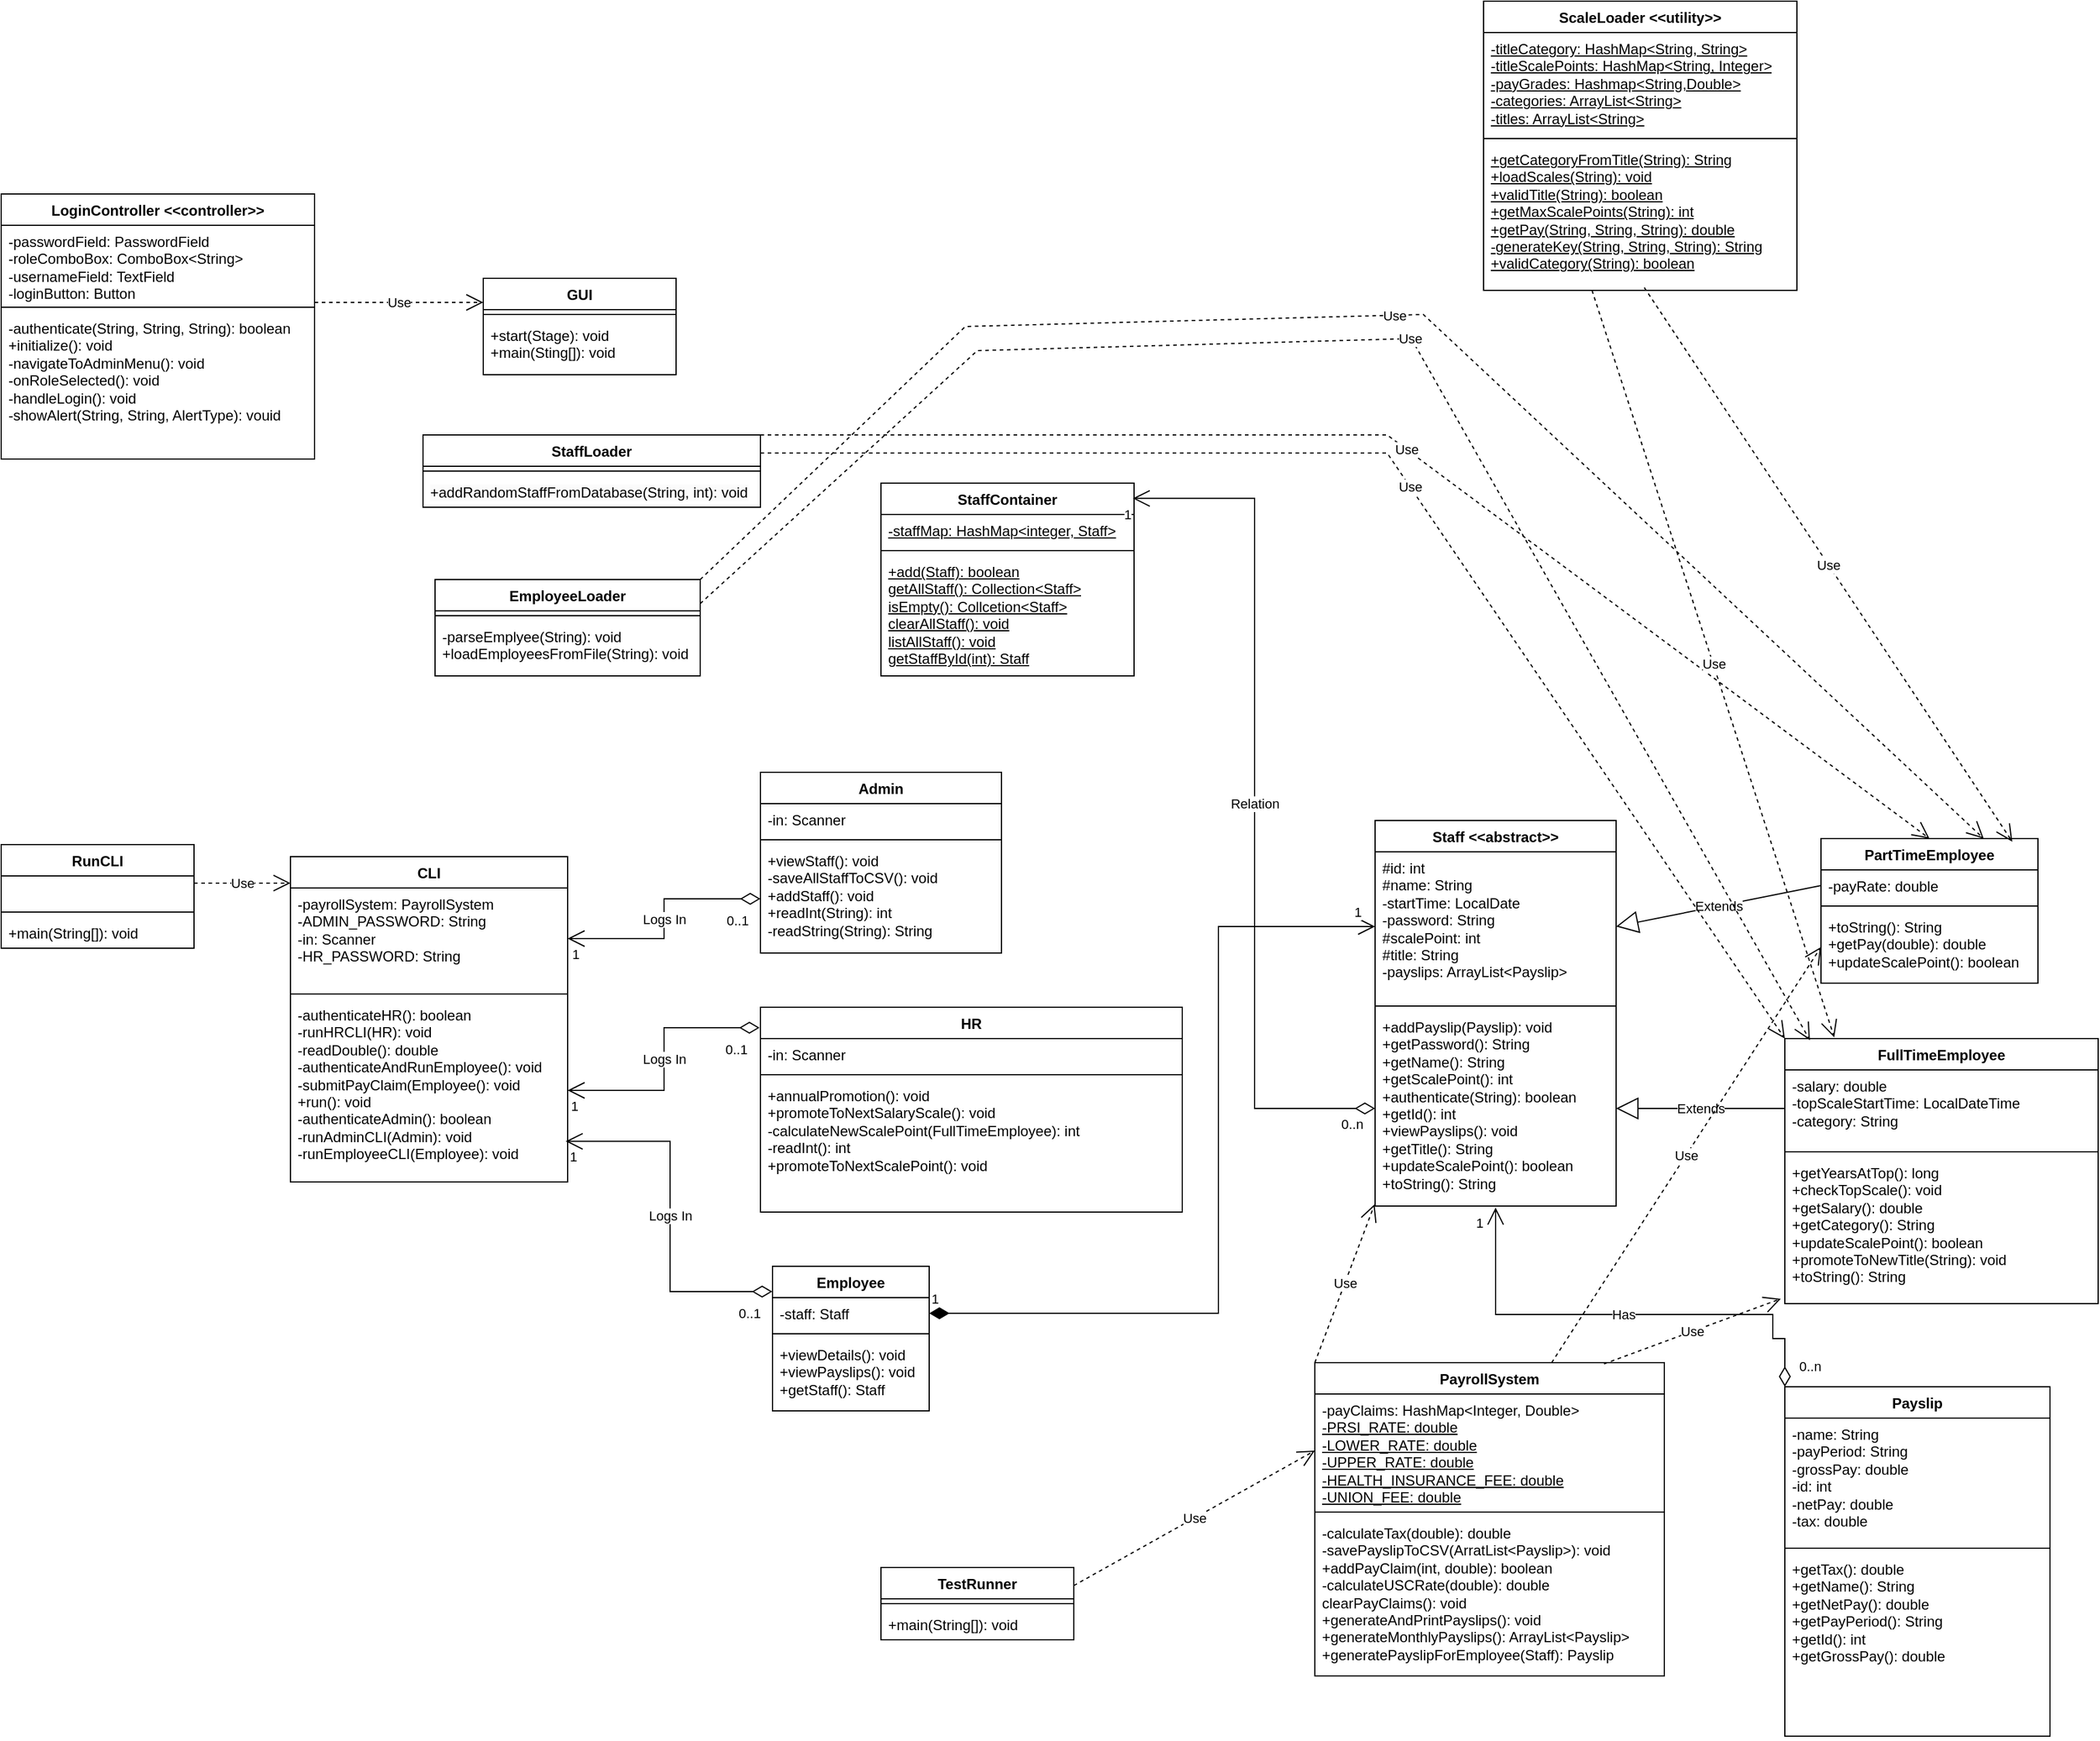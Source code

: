 <mxfile version="25.0.1">
  <diagram name="Page-1" id="929SCKhKKsylv1Zycl4_">
    <mxGraphModel dx="4198" dy="2504" grid="1" gridSize="10" guides="1" tooltips="1" connect="1" arrows="1" fold="1" page="1" pageScale="1" pageWidth="850" pageHeight="1100" math="0" shadow="0">
      <root>
        <mxCell id="0" />
        <mxCell id="1" parent="0" />
        <mxCell id="IXJ_qa6kE7nfNeEWYA2u-1" value="Staff &amp;lt;&amp;lt;abstract&amp;gt;&amp;gt;" style="swimlane;fontStyle=1;align=center;verticalAlign=top;childLayout=stackLayout;horizontal=1;startSize=26;horizontalStack=0;resizeParent=1;resizeParentMax=0;resizeLast=0;collapsible=1;marginBottom=0;whiteSpace=wrap;html=1;" parent="1" vertex="1">
          <mxGeometry x="900" y="280" width="200" height="320" as="geometry" />
        </mxCell>
        <mxCell id="IXJ_qa6kE7nfNeEWYA2u-2" value="#id: int&lt;br&gt;&lt;div&gt;&lt;span style=&quot;background-color: initial;&quot;&gt;#&lt;/span&gt;name: String&lt;/div&gt;&lt;div&gt;-startTime: LocalDate&lt;/div&gt;&lt;div&gt;-password: String&lt;/div&gt;&lt;div&gt;&lt;span style=&quot;background-color: initial;&quot;&gt;#&lt;/span&gt;scalePoint: int&lt;/div&gt;&lt;div&gt;&lt;span style=&quot;background-color: initial;&quot;&gt;#&lt;/span&gt;title: String&lt;/div&gt;&lt;div&gt;-payslips: ArrayList&amp;lt;Payslip&amp;gt;&lt;/div&gt;&lt;div&gt;&lt;br&gt;&lt;/div&gt;" style="text;strokeColor=none;fillColor=none;align=left;verticalAlign=top;spacingLeft=4;spacingRight=4;overflow=hidden;rotatable=0;points=[[0,0.5],[1,0.5]];portConstraint=eastwest;whiteSpace=wrap;html=1;" parent="IXJ_qa6kE7nfNeEWYA2u-1" vertex="1">
          <mxGeometry y="26" width="200" height="124" as="geometry" />
        </mxCell>
        <mxCell id="IXJ_qa6kE7nfNeEWYA2u-3" value="" style="line;strokeWidth=1;fillColor=none;align=left;verticalAlign=middle;spacingTop=-1;spacingLeft=3;spacingRight=3;rotatable=0;labelPosition=right;points=[];portConstraint=eastwest;strokeColor=inherit;" parent="IXJ_qa6kE7nfNeEWYA2u-1" vertex="1">
          <mxGeometry y="150" width="200" height="8" as="geometry" />
        </mxCell>
        <mxCell id="IXJ_qa6kE7nfNeEWYA2u-4" value="+addPayslip(Payslip): void&lt;div&gt;+getPassword(): String&lt;/div&gt;&lt;div&gt;+getName(): String&lt;/div&gt;&lt;div&gt;+getScalePoint(): int&lt;/div&gt;&lt;div&gt;+authenticate(String): boolean&lt;/div&gt;&lt;div&gt;+getId(): int&lt;/div&gt;&lt;div&gt;+viewPayslips(): void&lt;/div&gt;&lt;div&gt;+getTitle(): String&lt;/div&gt;&lt;div&gt;+updateScalePoint(): boolean&lt;/div&gt;&lt;div&gt;+toString(): String&lt;/div&gt;" style="text;strokeColor=none;fillColor=none;align=left;verticalAlign=top;spacingLeft=4;spacingRight=4;overflow=hidden;rotatable=0;points=[[0,0.5],[1,0.5]];portConstraint=eastwest;whiteSpace=wrap;html=1;" parent="IXJ_qa6kE7nfNeEWYA2u-1" vertex="1">
          <mxGeometry y="158" width="200" height="162" as="geometry" />
        </mxCell>
        <mxCell id="IXJ_qa6kE7nfNeEWYA2u-5" value="PayrollSystem" style="swimlane;fontStyle=1;align=center;verticalAlign=top;childLayout=stackLayout;horizontal=1;startSize=26;horizontalStack=0;resizeParent=1;resizeParentMax=0;resizeLast=0;collapsible=1;marginBottom=0;whiteSpace=wrap;html=1;" parent="1" vertex="1">
          <mxGeometry x="850" y="730" width="290" height="260" as="geometry" />
        </mxCell>
        <mxCell id="IXJ_qa6kE7nfNeEWYA2u-6" value="-payClaims: HashMap&amp;lt;Integer, Double&amp;gt;&lt;div&gt;&lt;u&gt;-PRSI_RATE: double&lt;/u&gt;&lt;/div&gt;&lt;div&gt;&lt;u&gt;-LOWER_RATE: double&lt;/u&gt;&lt;/div&gt;&lt;div&gt;&lt;u&gt;-UPPER_RATE: double&lt;/u&gt;&lt;/div&gt;&lt;div&gt;&lt;u&gt;-HEALTH_INSURANCE_FEE: double&lt;/u&gt;&lt;/div&gt;&lt;div&gt;&lt;u&gt;-UNION_FEE: double&lt;/u&gt;&lt;/div&gt;" style="text;strokeColor=none;fillColor=none;align=left;verticalAlign=top;spacingLeft=4;spacingRight=4;overflow=hidden;rotatable=0;points=[[0,0.5],[1,0.5]];portConstraint=eastwest;whiteSpace=wrap;html=1;" parent="IXJ_qa6kE7nfNeEWYA2u-5" vertex="1">
          <mxGeometry y="26" width="290" height="94" as="geometry" />
        </mxCell>
        <mxCell id="IXJ_qa6kE7nfNeEWYA2u-7" value="" style="line;strokeWidth=1;fillColor=none;align=left;verticalAlign=middle;spacingTop=-1;spacingLeft=3;spacingRight=3;rotatable=0;labelPosition=right;points=[];portConstraint=eastwest;strokeColor=inherit;" parent="IXJ_qa6kE7nfNeEWYA2u-5" vertex="1">
          <mxGeometry y="120" width="290" height="8" as="geometry" />
        </mxCell>
        <mxCell id="IXJ_qa6kE7nfNeEWYA2u-8" value="-calculateTax(double): double&lt;div&gt;-savePayslipToCSV(ArratList&amp;lt;Payslip&amp;gt;): void&lt;/div&gt;&lt;div&gt;+addPayClaim(int, double): boolean&lt;/div&gt;&lt;div&gt;-calculateUSCRate(double): double&lt;/div&gt;&lt;div&gt;clearPayClaims(): void&lt;/div&gt;&lt;div&gt;+generateAndPrintPayslips(): void&lt;/div&gt;&lt;div&gt;+generateMonthlyPayslips(): ArrayList&amp;lt;Payslip&amp;gt;&lt;/div&gt;&lt;div&gt;+generatePayslipForEmployee(Staff): Payslip&lt;/div&gt;" style="text;strokeColor=none;fillColor=none;align=left;verticalAlign=top;spacingLeft=4;spacingRight=4;overflow=hidden;rotatable=0;points=[[0,0.5],[1,0.5]];portConstraint=eastwest;whiteSpace=wrap;html=1;" parent="IXJ_qa6kE7nfNeEWYA2u-5" vertex="1">
          <mxGeometry y="128" width="290" height="132" as="geometry" />
        </mxCell>
        <mxCell id="IXJ_qa6kE7nfNeEWYA2u-9" value="StaffLoader" style="swimlane;fontStyle=1;align=center;verticalAlign=top;childLayout=stackLayout;horizontal=1;startSize=26;horizontalStack=0;resizeParent=1;resizeParentMax=0;resizeLast=0;collapsible=1;marginBottom=0;whiteSpace=wrap;html=1;" parent="1" vertex="1">
          <mxGeometry x="110" y="-40" width="280" height="60" as="geometry" />
        </mxCell>
        <mxCell id="IXJ_qa6kE7nfNeEWYA2u-11" value="" style="line;strokeWidth=1;fillColor=none;align=left;verticalAlign=middle;spacingTop=-1;spacingLeft=3;spacingRight=3;rotatable=0;labelPosition=right;points=[];portConstraint=eastwest;strokeColor=inherit;" parent="IXJ_qa6kE7nfNeEWYA2u-9" vertex="1">
          <mxGeometry y="26" width="280" height="8" as="geometry" />
        </mxCell>
        <mxCell id="IXJ_qa6kE7nfNeEWYA2u-12" value="&lt;meta charset=&quot;utf-8&quot;&gt;&lt;span style=&quot;color: rgb(0, 0, 0); font-family: Helvetica; font-size: 12px; font-style: normal; font-variant-ligatures: normal; font-variant-caps: normal; font-weight: 400; letter-spacing: normal; orphans: 2; text-align: left; text-indent: 0px; text-transform: none; widows: 2; word-spacing: 0px; -webkit-text-stroke-width: 0px; white-space: normal; background-color: rgb(251, 251, 251); text-decoration-thickness: initial; text-decoration-style: initial; text-decoration-color: initial; display: inline !important; float: none;&quot;&gt;+addRandomStaffFromDatabase(String, int): void&lt;/span&gt;" style="text;strokeColor=none;fillColor=none;align=left;verticalAlign=top;spacingLeft=4;spacingRight=4;overflow=hidden;rotatable=0;points=[[0,0.5],[1,0.5]];portConstraint=eastwest;whiteSpace=wrap;html=1;" parent="IXJ_qa6kE7nfNeEWYA2u-9" vertex="1">
          <mxGeometry y="34" width="280" height="26" as="geometry" />
        </mxCell>
        <mxCell id="IXJ_qa6kE7nfNeEWYA2u-17" value="LoginController &amp;lt;&amp;lt;controller&amp;gt;&amp;gt;" style="swimlane;fontStyle=1;align=center;verticalAlign=top;childLayout=stackLayout;horizontal=1;startSize=26;horizontalStack=0;resizeParent=1;resizeParentMax=0;resizeLast=0;collapsible=1;marginBottom=0;whiteSpace=wrap;html=1;" parent="1" vertex="1">
          <mxGeometry x="-240" y="-240" width="260" height="220" as="geometry" />
        </mxCell>
        <mxCell id="IXJ_qa6kE7nfNeEWYA2u-18" value="-passwordField: PasswordField&lt;div&gt;-roleComboBox: ComboBox&amp;lt;String&amp;gt;&lt;/div&gt;&lt;div&gt;-usernameField: TextField&lt;/div&gt;&lt;div&gt;-loginButton: Button&lt;/div&gt;" style="text;strokeColor=none;fillColor=none;align=left;verticalAlign=top;spacingLeft=4;spacingRight=4;overflow=hidden;rotatable=0;points=[[0,0.5],[1,0.5]];portConstraint=eastwest;whiteSpace=wrap;html=1;" parent="IXJ_qa6kE7nfNeEWYA2u-17" vertex="1">
          <mxGeometry y="26" width="260" height="64" as="geometry" />
        </mxCell>
        <mxCell id="IXJ_qa6kE7nfNeEWYA2u-19" value="" style="line;strokeWidth=1;fillColor=none;align=left;verticalAlign=middle;spacingTop=-1;spacingLeft=3;spacingRight=3;rotatable=0;labelPosition=right;points=[];portConstraint=eastwest;strokeColor=inherit;" parent="IXJ_qa6kE7nfNeEWYA2u-17" vertex="1">
          <mxGeometry y="90" width="260" height="8" as="geometry" />
        </mxCell>
        <mxCell id="IXJ_qa6kE7nfNeEWYA2u-20" value="-authenticate(String, String, String): boolean&lt;div&gt;+initialize(): void&lt;/div&gt;&lt;div&gt;-navigateToAdminMenu(): void&lt;/div&gt;&lt;div&gt;-onRoleSelected(): void&lt;/div&gt;&lt;div&gt;-handleLogin(): void&lt;/div&gt;&lt;div&gt;-showAlert(String, String, AlertType): vouid&lt;/div&gt;" style="text;strokeColor=none;fillColor=none;align=left;verticalAlign=top;spacingLeft=4;spacingRight=4;overflow=hidden;rotatable=0;points=[[0,0.5],[1,0.5]];portConstraint=eastwest;whiteSpace=wrap;html=1;" parent="IXJ_qa6kE7nfNeEWYA2u-17" vertex="1">
          <mxGeometry y="98" width="260" height="122" as="geometry" />
        </mxCell>
        <mxCell id="IXJ_qa6kE7nfNeEWYA2u-21" value="FullTimeEmployee" style="swimlane;fontStyle=1;align=center;verticalAlign=top;childLayout=stackLayout;horizontal=1;startSize=26;horizontalStack=0;resizeParent=1;resizeParentMax=0;resizeLast=0;collapsible=1;marginBottom=0;whiteSpace=wrap;html=1;" parent="1" vertex="1">
          <mxGeometry x="1240" y="461" width="260" height="220" as="geometry" />
        </mxCell>
        <mxCell id="IXJ_qa6kE7nfNeEWYA2u-22" value="-salary: double&lt;div&gt;-topScaleStartTime: LocalDateTime&lt;/div&gt;&lt;div&gt;-category: String&lt;/div&gt;" style="text;strokeColor=none;fillColor=none;align=left;verticalAlign=top;spacingLeft=4;spacingRight=4;overflow=hidden;rotatable=0;points=[[0,0.5],[1,0.5]];portConstraint=eastwest;whiteSpace=wrap;html=1;" parent="IXJ_qa6kE7nfNeEWYA2u-21" vertex="1">
          <mxGeometry y="26" width="260" height="64" as="geometry" />
        </mxCell>
        <mxCell id="IXJ_qa6kE7nfNeEWYA2u-23" value="" style="line;strokeWidth=1;fillColor=none;align=left;verticalAlign=middle;spacingTop=-1;spacingLeft=3;spacingRight=3;rotatable=0;labelPosition=right;points=[];portConstraint=eastwest;strokeColor=inherit;" parent="IXJ_qa6kE7nfNeEWYA2u-21" vertex="1">
          <mxGeometry y="90" width="260" height="8" as="geometry" />
        </mxCell>
        <mxCell id="IXJ_qa6kE7nfNeEWYA2u-24" value="+getYearsAtTop(): long&lt;div&gt;+checkTopScale(): void&lt;/div&gt;&lt;div&gt;+getSalary(): double&lt;/div&gt;&lt;div&gt;+getCategory(): String&lt;/div&gt;&lt;div&gt;+updateScalePoint(): boolean&lt;/div&gt;&lt;div&gt;+promoteToNewTitle(String): void&lt;/div&gt;&lt;div&gt;+toString(): String&lt;/div&gt;" style="text;strokeColor=none;fillColor=none;align=left;verticalAlign=top;spacingLeft=4;spacingRight=4;overflow=hidden;rotatable=0;points=[[0,0.5],[1,0.5]];portConstraint=eastwest;whiteSpace=wrap;html=1;" parent="IXJ_qa6kE7nfNeEWYA2u-21" vertex="1">
          <mxGeometry y="98" width="260" height="122" as="geometry" />
        </mxCell>
        <mxCell id="IXJ_qa6kE7nfNeEWYA2u-25" value="PartTimeEmployee" style="swimlane;fontStyle=1;align=center;verticalAlign=top;childLayout=stackLayout;horizontal=1;startSize=26;horizontalStack=0;resizeParent=1;resizeParentMax=0;resizeLast=0;collapsible=1;marginBottom=0;whiteSpace=wrap;html=1;" parent="1" vertex="1">
          <mxGeometry x="1270" y="295" width="180" height="120" as="geometry" />
        </mxCell>
        <mxCell id="IXJ_qa6kE7nfNeEWYA2u-26" value="-payRate: double" style="text;strokeColor=none;fillColor=none;align=left;verticalAlign=top;spacingLeft=4;spacingRight=4;overflow=hidden;rotatable=0;points=[[0,0.5],[1,0.5]];portConstraint=eastwest;whiteSpace=wrap;html=1;" parent="IXJ_qa6kE7nfNeEWYA2u-25" vertex="1">
          <mxGeometry y="26" width="180" height="26" as="geometry" />
        </mxCell>
        <mxCell id="IXJ_qa6kE7nfNeEWYA2u-27" value="" style="line;strokeWidth=1;fillColor=none;align=left;verticalAlign=middle;spacingTop=-1;spacingLeft=3;spacingRight=3;rotatable=0;labelPosition=right;points=[];portConstraint=eastwest;strokeColor=inherit;" parent="IXJ_qa6kE7nfNeEWYA2u-25" vertex="1">
          <mxGeometry y="52" width="180" height="8" as="geometry" />
        </mxCell>
        <mxCell id="IXJ_qa6kE7nfNeEWYA2u-28" value="+toString(): String&lt;div&gt;+getPay(double): double&lt;/div&gt;&lt;div&gt;+updateScalePoint(): boolean&lt;/div&gt;" style="text;strokeColor=none;fillColor=none;align=left;verticalAlign=top;spacingLeft=4;spacingRight=4;overflow=hidden;rotatable=0;points=[[0,0.5],[1,0.5]];portConstraint=eastwest;whiteSpace=wrap;html=1;" parent="IXJ_qa6kE7nfNeEWYA2u-25" vertex="1">
          <mxGeometry y="60" width="180" height="60" as="geometry" />
        </mxCell>
        <mxCell id="IXJ_qa6kE7nfNeEWYA2u-29" value="Payslip" style="swimlane;fontStyle=1;align=center;verticalAlign=top;childLayout=stackLayout;horizontal=1;startSize=26;horizontalStack=0;resizeParent=1;resizeParentMax=0;resizeLast=0;collapsible=1;marginBottom=0;whiteSpace=wrap;html=1;" parent="1" vertex="1">
          <mxGeometry x="1240" y="750" width="220" height="290" as="geometry" />
        </mxCell>
        <mxCell id="IXJ_qa6kE7nfNeEWYA2u-30" value="-name: String&lt;div&gt;-payPeriod: String&lt;/div&gt;&lt;div&gt;-grossPay: double&lt;/div&gt;&lt;div&gt;-id: int&lt;/div&gt;&lt;div&gt;-netPay: double&lt;/div&gt;&lt;div&gt;-tax: double&lt;/div&gt;" style="text;strokeColor=none;fillColor=none;align=left;verticalAlign=top;spacingLeft=4;spacingRight=4;overflow=hidden;rotatable=0;points=[[0,0.5],[1,0.5]];portConstraint=eastwest;whiteSpace=wrap;html=1;" parent="IXJ_qa6kE7nfNeEWYA2u-29" vertex="1">
          <mxGeometry y="26" width="220" height="104" as="geometry" />
        </mxCell>
        <mxCell id="IXJ_qa6kE7nfNeEWYA2u-31" value="" style="line;strokeWidth=1;fillColor=none;align=left;verticalAlign=middle;spacingTop=-1;spacingLeft=3;spacingRight=3;rotatable=0;labelPosition=right;points=[];portConstraint=eastwest;strokeColor=inherit;" parent="IXJ_qa6kE7nfNeEWYA2u-29" vertex="1">
          <mxGeometry y="130" width="220" height="8" as="geometry" />
        </mxCell>
        <mxCell id="IXJ_qa6kE7nfNeEWYA2u-32" value="+getTax(): double&lt;div&gt;+getName(): String&lt;/div&gt;&lt;div&gt;+getNetPay(): double&lt;/div&gt;&lt;div&gt;+getPayPeriod(): String&lt;/div&gt;&lt;div&gt;+getId(): int&lt;/div&gt;&lt;div&gt;+getGrossPay(): double&lt;/div&gt;" style="text;strokeColor=none;fillColor=none;align=left;verticalAlign=top;spacingLeft=4;spacingRight=4;overflow=hidden;rotatable=0;points=[[0,0.5],[1,0.5]];portConstraint=eastwest;whiteSpace=wrap;html=1;" parent="IXJ_qa6kE7nfNeEWYA2u-29" vertex="1">
          <mxGeometry y="138" width="220" height="152" as="geometry" />
        </mxCell>
        <mxCell id="IXJ_qa6kE7nfNeEWYA2u-33" value="TestRunner" style="swimlane;fontStyle=1;align=center;verticalAlign=top;childLayout=stackLayout;horizontal=1;startSize=26;horizontalStack=0;resizeParent=1;resizeParentMax=0;resizeLast=0;collapsible=1;marginBottom=0;whiteSpace=wrap;html=1;" parent="1" vertex="1">
          <mxGeometry x="490" y="900" width="160" height="60" as="geometry" />
        </mxCell>
        <mxCell id="IXJ_qa6kE7nfNeEWYA2u-35" value="" style="line;strokeWidth=1;fillColor=none;align=left;verticalAlign=middle;spacingTop=-1;spacingLeft=3;spacingRight=3;rotatable=0;labelPosition=right;points=[];portConstraint=eastwest;strokeColor=inherit;" parent="IXJ_qa6kE7nfNeEWYA2u-33" vertex="1">
          <mxGeometry y="26" width="160" height="8" as="geometry" />
        </mxCell>
        <mxCell id="IXJ_qa6kE7nfNeEWYA2u-36" value="+main(String[]): void" style="text;strokeColor=none;fillColor=none;align=left;verticalAlign=top;spacingLeft=4;spacingRight=4;overflow=hidden;rotatable=0;points=[[0,0.5],[1,0.5]];portConstraint=eastwest;whiteSpace=wrap;html=1;" parent="IXJ_qa6kE7nfNeEWYA2u-33" vertex="1">
          <mxGeometry y="34" width="160" height="26" as="geometry" />
        </mxCell>
        <mxCell id="IXJ_qa6kE7nfNeEWYA2u-37" value="GUI" style="swimlane;fontStyle=1;align=center;verticalAlign=top;childLayout=stackLayout;horizontal=1;startSize=26;horizontalStack=0;resizeParent=1;resizeParentMax=0;resizeLast=0;collapsible=1;marginBottom=0;whiteSpace=wrap;html=1;" parent="1" vertex="1">
          <mxGeometry x="160" y="-170" width="160" height="80" as="geometry" />
        </mxCell>
        <mxCell id="IXJ_qa6kE7nfNeEWYA2u-39" value="" style="line;strokeWidth=1;fillColor=none;align=left;verticalAlign=middle;spacingTop=-1;spacingLeft=3;spacingRight=3;rotatable=0;labelPosition=right;points=[];portConstraint=eastwest;strokeColor=inherit;" parent="IXJ_qa6kE7nfNeEWYA2u-37" vertex="1">
          <mxGeometry y="26" width="160" height="8" as="geometry" />
        </mxCell>
        <mxCell id="IXJ_qa6kE7nfNeEWYA2u-40" value="+start(Stage): void&lt;div&gt;+main(Sting[]): void&lt;/div&gt;" style="text;strokeColor=none;fillColor=none;align=left;verticalAlign=top;spacingLeft=4;spacingRight=4;overflow=hidden;rotatable=0;points=[[0,0.5],[1,0.5]];portConstraint=eastwest;whiteSpace=wrap;html=1;" parent="IXJ_qa6kE7nfNeEWYA2u-37" vertex="1">
          <mxGeometry y="34" width="160" height="46" as="geometry" />
        </mxCell>
        <mxCell id="IXJ_qa6kE7nfNeEWYA2u-41" value="StaffContainer" style="swimlane;fontStyle=1;align=center;verticalAlign=top;childLayout=stackLayout;horizontal=1;startSize=26;horizontalStack=0;resizeParent=1;resizeParentMax=0;resizeLast=0;collapsible=1;marginBottom=0;whiteSpace=wrap;html=1;" parent="1" vertex="1">
          <mxGeometry x="490" width="210" height="160" as="geometry" />
        </mxCell>
        <mxCell id="IXJ_qa6kE7nfNeEWYA2u-42" value="&lt;u&gt;-staffMap: HashMap&amp;lt;integer, Staff&amp;gt;&lt;/u&gt;" style="text;strokeColor=none;fillColor=none;align=left;verticalAlign=top;spacingLeft=4;spacingRight=4;overflow=hidden;rotatable=0;points=[[0,0.5],[1,0.5]];portConstraint=eastwest;whiteSpace=wrap;html=1;" parent="IXJ_qa6kE7nfNeEWYA2u-41" vertex="1">
          <mxGeometry y="26" width="210" height="26" as="geometry" />
        </mxCell>
        <mxCell id="IXJ_qa6kE7nfNeEWYA2u-43" value="" style="line;strokeWidth=1;fillColor=none;align=left;verticalAlign=middle;spacingTop=-1;spacingLeft=3;spacingRight=3;rotatable=0;labelPosition=right;points=[];portConstraint=eastwest;strokeColor=inherit;" parent="IXJ_qa6kE7nfNeEWYA2u-41" vertex="1">
          <mxGeometry y="52" width="210" height="8" as="geometry" />
        </mxCell>
        <mxCell id="IXJ_qa6kE7nfNeEWYA2u-44" value="&lt;u&gt;+add(Staff): boolean&lt;/u&gt;&lt;div&gt;&lt;u&gt;getAllStaff(): Collection&amp;lt;Staff&amp;gt;&lt;/u&gt;&lt;/div&gt;&lt;div&gt;&lt;u&gt;isEmpty(): Collcetion&amp;lt;Staff&amp;gt;&lt;/u&gt;&lt;/div&gt;&lt;div&gt;&lt;u&gt;clearAllStaff(): void&lt;/u&gt;&lt;/div&gt;&lt;div&gt;&lt;u&gt;listAllStaff(): void&lt;/u&gt;&lt;/div&gt;&lt;div&gt;&lt;u&gt;getStaffById(int): Staff&lt;/u&gt;&lt;/div&gt;" style="text;strokeColor=none;fillColor=none;align=left;verticalAlign=top;spacingLeft=4;spacingRight=4;overflow=hidden;rotatable=0;points=[[0,0.5],[1,0.5]];portConstraint=eastwest;whiteSpace=wrap;html=1;" parent="IXJ_qa6kE7nfNeEWYA2u-41" vertex="1">
          <mxGeometry y="60" width="210" height="100" as="geometry" />
        </mxCell>
        <mxCell id="IXJ_qa6kE7nfNeEWYA2u-45" value="RunCLI" style="swimlane;fontStyle=1;align=center;verticalAlign=top;childLayout=stackLayout;horizontal=1;startSize=26;horizontalStack=0;resizeParent=1;resizeParentMax=0;resizeLast=0;collapsible=1;marginBottom=0;whiteSpace=wrap;html=1;" parent="1" vertex="1">
          <mxGeometry x="-240" y="300" width="160" height="86" as="geometry" />
        </mxCell>
        <mxCell id="IXJ_qa6kE7nfNeEWYA2u-46" value="&lt;div&gt;&lt;br&gt;&lt;/div&gt;" style="text;strokeColor=none;fillColor=none;align=left;verticalAlign=top;spacingLeft=4;spacingRight=4;overflow=hidden;rotatable=0;points=[[0,0.5],[1,0.5]];portConstraint=eastwest;whiteSpace=wrap;html=1;" parent="IXJ_qa6kE7nfNeEWYA2u-45" vertex="1">
          <mxGeometry y="26" width="160" height="26" as="geometry" />
        </mxCell>
        <mxCell id="IXJ_qa6kE7nfNeEWYA2u-47" value="" style="line;strokeWidth=1;fillColor=none;align=left;verticalAlign=middle;spacingTop=-1;spacingLeft=3;spacingRight=3;rotatable=0;labelPosition=right;points=[];portConstraint=eastwest;strokeColor=inherit;" parent="IXJ_qa6kE7nfNeEWYA2u-45" vertex="1">
          <mxGeometry y="52" width="160" height="8" as="geometry" />
        </mxCell>
        <mxCell id="IXJ_qa6kE7nfNeEWYA2u-48" value="+main(String[]): void" style="text;strokeColor=none;fillColor=none;align=left;verticalAlign=top;spacingLeft=4;spacingRight=4;overflow=hidden;rotatable=0;points=[[0,0.5],[1,0.5]];portConstraint=eastwest;whiteSpace=wrap;html=1;" parent="IXJ_qa6kE7nfNeEWYA2u-45" vertex="1">
          <mxGeometry y="60" width="160" height="26" as="geometry" />
        </mxCell>
        <mxCell id="IXJ_qa6kE7nfNeEWYA2u-49" value="ScaleLoader &amp;lt;&amp;lt;utility&amp;gt;&amp;gt;" style="swimlane;fontStyle=1;align=center;verticalAlign=top;childLayout=stackLayout;horizontal=1;startSize=26;horizontalStack=0;resizeParent=1;resizeParentMax=0;resizeLast=0;collapsible=1;marginBottom=0;whiteSpace=wrap;html=1;" parent="1" vertex="1">
          <mxGeometry x="990" y="-400" width="260" height="240" as="geometry" />
        </mxCell>
        <mxCell id="IXJ_qa6kE7nfNeEWYA2u-50" value="&lt;u&gt;-titleCategory: HashMap&amp;lt;String, String&amp;gt;&lt;/u&gt;&lt;div&gt;&lt;u&gt;-titleScalePoints: HashMap&amp;lt;String, Integer&amp;gt;&lt;/u&gt;&lt;/div&gt;&lt;div&gt;&lt;u&gt;-payGrades: Hashmap&amp;lt;String,Double&amp;gt;&lt;/u&gt;&lt;/div&gt;&lt;div&gt;&lt;u&gt;-categories: ArrayList&amp;lt;String&amp;gt;&lt;/u&gt;&lt;/div&gt;&lt;div&gt;&lt;u&gt;-titles: ArrayList&amp;lt;String&amp;gt;&lt;/u&gt;&lt;/div&gt;&lt;div&gt;&lt;br&gt;&lt;/div&gt;" style="text;strokeColor=none;fillColor=none;align=left;verticalAlign=top;spacingLeft=4;spacingRight=4;overflow=hidden;rotatable=0;points=[[0,0.5],[1,0.5]];portConstraint=eastwest;whiteSpace=wrap;html=1;" parent="IXJ_qa6kE7nfNeEWYA2u-49" vertex="1">
          <mxGeometry y="26" width="260" height="84" as="geometry" />
        </mxCell>
        <mxCell id="IXJ_qa6kE7nfNeEWYA2u-51" value="" style="line;strokeWidth=1;fillColor=none;align=left;verticalAlign=middle;spacingTop=-1;spacingLeft=3;spacingRight=3;rotatable=0;labelPosition=right;points=[];portConstraint=eastwest;strokeColor=inherit;" parent="IXJ_qa6kE7nfNeEWYA2u-49" vertex="1">
          <mxGeometry y="110" width="260" height="8" as="geometry" />
        </mxCell>
        <mxCell id="IXJ_qa6kE7nfNeEWYA2u-52" value="&lt;u&gt;+getCategoryFromTitle(String): String&lt;/u&gt;&lt;div&gt;&lt;u&gt;+loadScales(String): void&lt;/u&gt;&lt;/div&gt;&lt;div&gt;&lt;u&gt;+validTitle(String): boolean&lt;/u&gt;&lt;/div&gt;&lt;div&gt;&lt;u&gt;+getMaxScalePoints(String): int&lt;/u&gt;&lt;/div&gt;&lt;div&gt;&lt;u&gt;+getPay(String, String, String): double&lt;/u&gt;&lt;/div&gt;&lt;div&gt;&lt;u&gt;-generateKey(String, String, String): String&lt;/u&gt;&lt;/div&gt;&lt;div&gt;&lt;u&gt;+validCategory(String): boolean&lt;br&gt;&lt;/u&gt;&lt;div&gt;&lt;br&gt;&lt;/div&gt;&lt;/div&gt;" style="text;strokeColor=none;fillColor=none;align=left;verticalAlign=top;spacingLeft=4;spacingRight=4;overflow=hidden;rotatable=0;points=[[0,0.5],[1,0.5]];portConstraint=eastwest;whiteSpace=wrap;html=1;" parent="IXJ_qa6kE7nfNeEWYA2u-49" vertex="1">
          <mxGeometry y="118" width="260" height="122" as="geometry" />
        </mxCell>
        <mxCell id="IXJ_qa6kE7nfNeEWYA2u-53" value="EmployeeLoader" style="swimlane;fontStyle=1;align=center;verticalAlign=top;childLayout=stackLayout;horizontal=1;startSize=26;horizontalStack=0;resizeParent=1;resizeParentMax=0;resizeLast=0;collapsible=1;marginBottom=0;whiteSpace=wrap;html=1;" parent="1" vertex="1">
          <mxGeometry x="120" y="80" width="220" height="80" as="geometry" />
        </mxCell>
        <mxCell id="IXJ_qa6kE7nfNeEWYA2u-55" value="" style="line;strokeWidth=1;fillColor=none;align=left;verticalAlign=middle;spacingTop=-1;spacingLeft=3;spacingRight=3;rotatable=0;labelPosition=right;points=[];portConstraint=eastwest;strokeColor=inherit;" parent="IXJ_qa6kE7nfNeEWYA2u-53" vertex="1">
          <mxGeometry y="26" width="220" height="8" as="geometry" />
        </mxCell>
        <mxCell id="IXJ_qa6kE7nfNeEWYA2u-56" value="-parseEmplyee(String): void&lt;div&gt;+loadEmployeesFromFile(String): void&lt;/div&gt;" style="text;strokeColor=none;fillColor=none;align=left;verticalAlign=top;spacingLeft=4;spacingRight=4;overflow=hidden;rotatable=0;points=[[0,0.5],[1,0.5]];portConstraint=eastwest;whiteSpace=wrap;html=1;" parent="IXJ_qa6kE7nfNeEWYA2u-53" vertex="1">
          <mxGeometry y="34" width="220" height="46" as="geometry" />
        </mxCell>
        <mxCell id="IXJ_qa6kE7nfNeEWYA2u-57" value="Admin" style="swimlane;fontStyle=1;align=center;verticalAlign=top;childLayout=stackLayout;horizontal=1;startSize=26;horizontalStack=0;resizeParent=1;resizeParentMax=0;resizeLast=0;collapsible=1;marginBottom=0;whiteSpace=wrap;html=1;" parent="1" vertex="1">
          <mxGeometry x="390" y="240" width="200" height="150" as="geometry" />
        </mxCell>
        <mxCell id="IXJ_qa6kE7nfNeEWYA2u-58" value="-in: Scanner" style="text;strokeColor=none;fillColor=none;align=left;verticalAlign=top;spacingLeft=4;spacingRight=4;overflow=hidden;rotatable=0;points=[[0,0.5],[1,0.5]];portConstraint=eastwest;whiteSpace=wrap;html=1;" parent="IXJ_qa6kE7nfNeEWYA2u-57" vertex="1">
          <mxGeometry y="26" width="200" height="26" as="geometry" />
        </mxCell>
        <mxCell id="IXJ_qa6kE7nfNeEWYA2u-59" value="" style="line;strokeWidth=1;fillColor=none;align=left;verticalAlign=middle;spacingTop=-1;spacingLeft=3;spacingRight=3;rotatable=0;labelPosition=right;points=[];portConstraint=eastwest;strokeColor=inherit;" parent="IXJ_qa6kE7nfNeEWYA2u-57" vertex="1">
          <mxGeometry y="52" width="200" height="8" as="geometry" />
        </mxCell>
        <mxCell id="IXJ_qa6kE7nfNeEWYA2u-60" value="+viewStaff(): void&lt;div&gt;-saveAllStaffToCSV(): void&lt;/div&gt;&lt;div&gt;+addStaff(): void&lt;/div&gt;&lt;div&gt;+readInt(String): int&lt;/div&gt;&lt;div&gt;-readString(String): String&lt;/div&gt;" style="text;strokeColor=none;fillColor=none;align=left;verticalAlign=top;spacingLeft=4;spacingRight=4;overflow=hidden;rotatable=0;points=[[0,0.5],[1,0.5]];portConstraint=eastwest;whiteSpace=wrap;html=1;" parent="IXJ_qa6kE7nfNeEWYA2u-57" vertex="1">
          <mxGeometry y="60" width="200" height="90" as="geometry" />
        </mxCell>
        <mxCell id="IXJ_qa6kE7nfNeEWYA2u-61" value="CLI" style="swimlane;fontStyle=1;align=center;verticalAlign=top;childLayout=stackLayout;horizontal=1;startSize=26;horizontalStack=0;resizeParent=1;resizeParentMax=0;resizeLast=0;collapsible=1;marginBottom=0;whiteSpace=wrap;html=1;" parent="1" vertex="1">
          <mxGeometry y="310" width="230" height="270" as="geometry" />
        </mxCell>
        <mxCell id="IXJ_qa6kE7nfNeEWYA2u-62" value="-payrollSystem: PayrollSystem&lt;div&gt;-ADMIN_PASSWORD: String&lt;/div&gt;&lt;div&gt;-in: Scanner&lt;/div&gt;&lt;div&gt;-HR_PASSWORD: String&lt;/div&gt;&lt;div&gt;&lt;br&gt;&lt;/div&gt;" style="text;strokeColor=none;fillColor=none;align=left;verticalAlign=top;spacingLeft=4;spacingRight=4;overflow=hidden;rotatable=0;points=[[0,0.5],[1,0.5]];portConstraint=eastwest;whiteSpace=wrap;html=1;" parent="IXJ_qa6kE7nfNeEWYA2u-61" vertex="1">
          <mxGeometry y="26" width="230" height="84" as="geometry" />
        </mxCell>
        <mxCell id="IXJ_qa6kE7nfNeEWYA2u-63" value="" style="line;strokeWidth=1;fillColor=none;align=left;verticalAlign=middle;spacingTop=-1;spacingLeft=3;spacingRight=3;rotatable=0;labelPosition=right;points=[];portConstraint=eastwest;strokeColor=inherit;" parent="IXJ_qa6kE7nfNeEWYA2u-61" vertex="1">
          <mxGeometry y="110" width="230" height="8" as="geometry" />
        </mxCell>
        <mxCell id="IXJ_qa6kE7nfNeEWYA2u-64" value="-authenticateHR(): boolean&lt;div&gt;-runHRCLI(HR): void&lt;/div&gt;&lt;div&gt;-readDouble(): double&lt;/div&gt;&lt;div&gt;-authenticateAndRunEmployee(): void&lt;/div&gt;&lt;div&gt;-submitPayClaim(Employee(): void&lt;/div&gt;&lt;div&gt;+run(): void&lt;/div&gt;&lt;div&gt;-authenticateAdmin(): boolean&lt;/div&gt;&lt;div&gt;-runAdminCLI(Admin): void&lt;/div&gt;&lt;div&gt;-runEmployeeCLI(Employee): void&lt;/div&gt;" style="text;strokeColor=none;fillColor=none;align=left;verticalAlign=top;spacingLeft=4;spacingRight=4;overflow=hidden;rotatable=0;points=[[0,0.5],[1,0.5]];portConstraint=eastwest;whiteSpace=wrap;html=1;" parent="IXJ_qa6kE7nfNeEWYA2u-61" vertex="1">
          <mxGeometry y="118" width="230" height="152" as="geometry" />
        </mxCell>
        <mxCell id="IXJ_qa6kE7nfNeEWYA2u-65" value="Employee" style="swimlane;fontStyle=1;align=center;verticalAlign=top;childLayout=stackLayout;horizontal=1;startSize=26;horizontalStack=0;resizeParent=1;resizeParentMax=0;resizeLast=0;collapsible=1;marginBottom=0;whiteSpace=wrap;html=1;" parent="1" vertex="1">
          <mxGeometry x="400" y="650" width="130" height="120" as="geometry" />
        </mxCell>
        <mxCell id="IXJ_qa6kE7nfNeEWYA2u-66" value="-staff: Staff" style="text;strokeColor=none;fillColor=none;align=left;verticalAlign=top;spacingLeft=4;spacingRight=4;overflow=hidden;rotatable=0;points=[[0,0.5],[1,0.5]];portConstraint=eastwest;whiteSpace=wrap;html=1;" parent="IXJ_qa6kE7nfNeEWYA2u-65" vertex="1">
          <mxGeometry y="26" width="130" height="26" as="geometry" />
        </mxCell>
        <mxCell id="IXJ_qa6kE7nfNeEWYA2u-67" value="" style="line;strokeWidth=1;fillColor=none;align=left;verticalAlign=middle;spacingTop=-1;spacingLeft=3;spacingRight=3;rotatable=0;labelPosition=right;points=[];portConstraint=eastwest;strokeColor=inherit;" parent="IXJ_qa6kE7nfNeEWYA2u-65" vertex="1">
          <mxGeometry y="52" width="130" height="8" as="geometry" />
        </mxCell>
        <mxCell id="IXJ_qa6kE7nfNeEWYA2u-68" value="+viewDetails(): void&lt;div&gt;+viewPayslips(): void&lt;/div&gt;&lt;div&gt;+getStaff(): Staff&lt;/div&gt;" style="text;strokeColor=none;fillColor=none;align=left;verticalAlign=top;spacingLeft=4;spacingRight=4;overflow=hidden;rotatable=0;points=[[0,0.5],[1,0.5]];portConstraint=eastwest;whiteSpace=wrap;html=1;" parent="IXJ_qa6kE7nfNeEWYA2u-65" vertex="1">
          <mxGeometry y="60" width="130" height="60" as="geometry" />
        </mxCell>
        <mxCell id="IXJ_qa6kE7nfNeEWYA2u-69" value="HR" style="swimlane;fontStyle=1;align=center;verticalAlign=top;childLayout=stackLayout;horizontal=1;startSize=26;horizontalStack=0;resizeParent=1;resizeParentMax=0;resizeLast=0;collapsible=1;marginBottom=0;whiteSpace=wrap;html=1;" parent="1" vertex="1">
          <mxGeometry x="390" y="435" width="350" height="170" as="geometry" />
        </mxCell>
        <mxCell id="IXJ_qa6kE7nfNeEWYA2u-70" value="-in: Scanner" style="text;strokeColor=none;fillColor=none;align=left;verticalAlign=top;spacingLeft=4;spacingRight=4;overflow=hidden;rotatable=0;points=[[0,0.5],[1,0.5]];portConstraint=eastwest;whiteSpace=wrap;html=1;" parent="IXJ_qa6kE7nfNeEWYA2u-69" vertex="1">
          <mxGeometry y="26" width="350" height="26" as="geometry" />
        </mxCell>
        <mxCell id="IXJ_qa6kE7nfNeEWYA2u-71" value="" style="line;strokeWidth=1;fillColor=none;align=left;verticalAlign=middle;spacingTop=-1;spacingLeft=3;spacingRight=3;rotatable=0;labelPosition=right;points=[];portConstraint=eastwest;strokeColor=inherit;" parent="IXJ_qa6kE7nfNeEWYA2u-69" vertex="1">
          <mxGeometry y="52" width="350" height="8" as="geometry" />
        </mxCell>
        <mxCell id="IXJ_qa6kE7nfNeEWYA2u-72" value="+annualPromotion(): void&lt;div&gt;+promoteToNextSalaryScale(): void&lt;/div&gt;&lt;div&gt;-calculateNewScalePoint(FullTimeEmployee): int&lt;/div&gt;&lt;div&gt;-readInt(): int&lt;/div&gt;&lt;div&gt;+promoteToNextScalePoint(): void&lt;/div&gt;" style="text;strokeColor=none;fillColor=none;align=left;verticalAlign=top;spacingLeft=4;spacingRight=4;overflow=hidden;rotatable=0;points=[[0,0.5],[1,0.5]];portConstraint=eastwest;whiteSpace=wrap;html=1;" parent="IXJ_qa6kE7nfNeEWYA2u-69" vertex="1">
          <mxGeometry y="60" width="350" height="110" as="geometry" />
        </mxCell>
        <mxCell id="R9C3XkqF4k_-CGbuo9TI-1" value="Use" style="endArrow=open;endSize=12;dashed=1;html=1;rounded=0;entryX=0;entryY=0.25;entryDx=0;entryDy=0;" edge="1" parent="1" target="IXJ_qa6kE7nfNeEWYA2u-37">
          <mxGeometry width="160" relative="1" as="geometry">
            <mxPoint x="20" y="-150" as="sourcePoint" />
            <mxPoint x="241" y="-84" as="targetPoint" />
          </mxGeometry>
        </mxCell>
        <mxCell id="R9C3XkqF4k_-CGbuo9TI-3" value="Use" style="endArrow=open;endSize=12;dashed=1;html=1;rounded=0;entryX=0;entryY=-0.048;entryDx=0;entryDy=0;entryPerimeter=0;" edge="1" parent="1" target="IXJ_qa6kE7nfNeEWYA2u-62">
          <mxGeometry width="160" relative="1" as="geometry">
            <mxPoint x="-80" y="332" as="sourcePoint" />
            <mxPoint x="650" y="-100" as="targetPoint" />
          </mxGeometry>
        </mxCell>
        <mxCell id="R9C3XkqF4k_-CGbuo9TI-4" value="Extends" style="endArrow=block;endSize=16;endFill=0;html=1;rounded=0;exitX=0;exitY=0.5;exitDx=0;exitDy=0;entryX=1;entryY=0.5;entryDx=0;entryDy=0;" edge="1" parent="1" source="IXJ_qa6kE7nfNeEWYA2u-26" target="IXJ_qa6kE7nfNeEWYA2u-2">
          <mxGeometry width="160" relative="1" as="geometry">
            <mxPoint x="1344" y="585" as="sourcePoint" />
            <mxPoint x="1320" y="495" as="targetPoint" />
          </mxGeometry>
        </mxCell>
        <mxCell id="R9C3XkqF4k_-CGbuo9TI-5" value="Extends" style="endArrow=block;endSize=16;endFill=0;html=1;rounded=0;exitX=0;exitY=0.5;exitDx=0;exitDy=0;entryX=1;entryY=0.5;entryDx=0;entryDy=0;" edge="1" parent="1" source="IXJ_qa6kE7nfNeEWYA2u-22" target="IXJ_qa6kE7nfNeEWYA2u-4">
          <mxGeometry width="160" relative="1" as="geometry">
            <mxPoint x="1980" y="580" as="sourcePoint" />
            <mxPoint x="2140" y="580" as="targetPoint" />
          </mxGeometry>
        </mxCell>
        <mxCell id="R9C3XkqF4k_-CGbuo9TI-8" value="Use" style="endArrow=open;endSize=12;dashed=1;html=1;rounded=0;exitX=1;exitY=0;exitDx=0;exitDy=0;entryX=0.5;entryY=0;entryDx=0;entryDy=0;" edge="1" parent="1" source="IXJ_qa6kE7nfNeEWYA2u-9" target="IXJ_qa6kE7nfNeEWYA2u-25">
          <mxGeometry width="160" relative="1" as="geometry">
            <mxPoint x="580" y="500" as="sourcePoint" />
            <mxPoint x="610" y="-200" as="targetPoint" />
            <Array as="points">
              <mxPoint x="910" y="-40" />
            </Array>
          </mxGeometry>
        </mxCell>
        <mxCell id="R9C3XkqF4k_-CGbuo9TI-9" value="Use" style="endArrow=open;endSize=12;dashed=1;html=1;rounded=0;exitX=1;exitY=0;exitDx=0;exitDy=0;entryX=0;entryY=0;entryDx=0;entryDy=0;" edge="1" parent="1" target="IXJ_qa6kE7nfNeEWYA2u-21">
          <mxGeometry width="160" relative="1" as="geometry">
            <mxPoint x="390" y="-25" as="sourcePoint" />
            <mxPoint x="1360" y="310" as="targetPoint" />
            <Array as="points">
              <mxPoint x="910" y="-25" />
            </Array>
          </mxGeometry>
        </mxCell>
        <mxCell id="R9C3XkqF4k_-CGbuo9TI-10" value="Use" style="endArrow=open;endSize=12;dashed=1;html=1;rounded=0;entryX=0.75;entryY=0;entryDx=0;entryDy=0;exitX=1;exitY=0;exitDx=0;exitDy=0;" edge="1" parent="1" source="IXJ_qa6kE7nfNeEWYA2u-53" target="IXJ_qa6kE7nfNeEWYA2u-25">
          <mxGeometry width="160" relative="1" as="geometry">
            <mxPoint x="500" y="-70" as="sourcePoint" />
            <mxPoint x="1370" y="265" as="targetPoint" />
            <Array as="points">
              <mxPoint x="560" y="-130" />
              <mxPoint x="940" y="-140" />
            </Array>
          </mxGeometry>
        </mxCell>
        <mxCell id="R9C3XkqF4k_-CGbuo9TI-11" value="Use" style="endArrow=open;endSize=12;dashed=1;html=1;rounded=0;exitX=1;exitY=0.25;exitDx=0;exitDy=0;entryX=0.08;entryY=0.006;entryDx=0;entryDy=0;entryPerimeter=0;" edge="1" parent="1" source="IXJ_qa6kE7nfNeEWYA2u-53" target="IXJ_qa6kE7nfNeEWYA2u-21">
          <mxGeometry width="160" relative="1" as="geometry">
            <mxPoint x="350" y="90" as="sourcePoint" />
            <mxPoint x="1200" y="450" as="targetPoint" />
            <Array as="points">
              <mxPoint x="570" y="-110" />
              <mxPoint x="930" y="-120" />
            </Array>
          </mxGeometry>
        </mxCell>
        <mxCell id="R9C3XkqF4k_-CGbuo9TI-12" value="Use" style="endArrow=open;endSize=12;dashed=1;html=1;rounded=0;exitX=1;exitY=0.25;exitDx=0;exitDy=0;entryX=0;entryY=0.5;entryDx=0;entryDy=0;" edge="1" parent="1" source="IXJ_qa6kE7nfNeEWYA2u-33" target="IXJ_qa6kE7nfNeEWYA2u-6">
          <mxGeometry width="160" relative="1" as="geometry">
            <mxPoint x="720" y="400" as="sourcePoint" />
            <mxPoint x="770" y="828" as="targetPoint" />
          </mxGeometry>
        </mxCell>
        <mxCell id="R9C3XkqF4k_-CGbuo9TI-13" value="Use" style="endArrow=open;endSize=12;dashed=1;html=1;rounded=0;exitX=0.513;exitY=0.981;exitDx=0;exitDy=0;exitPerimeter=0;entryX=0.882;entryY=0.022;entryDx=0;entryDy=0;entryPerimeter=0;" edge="1" parent="1" source="IXJ_qa6kE7nfNeEWYA2u-52" target="IXJ_qa6kE7nfNeEWYA2u-25">
          <mxGeometry width="160" relative="1" as="geometry">
            <mxPoint x="940" y="180" as="sourcePoint" />
            <mxPoint x="1100" y="180" as="targetPoint" />
          </mxGeometry>
        </mxCell>
        <mxCell id="R9C3XkqF4k_-CGbuo9TI-14" value="Use" style="endArrow=open;endSize=12;dashed=1;html=1;rounded=0;exitX=0.513;exitY=0.981;exitDx=0;exitDy=0;exitPerimeter=0;" edge="1" parent="1">
          <mxGeometry width="160" relative="1" as="geometry">
            <mxPoint x="1080" y="-160" as="sourcePoint" />
            <mxPoint x="1281" y="460" as="targetPoint" />
          </mxGeometry>
        </mxCell>
        <mxCell id="R9C3XkqF4k_-CGbuo9TI-15" value="Use" style="endArrow=open;endSize=12;dashed=1;html=1;rounded=0;exitX=0;exitY=0;exitDx=0;exitDy=0;entryX=-0.002;entryY=0.991;entryDx=0;entryDy=0;entryPerimeter=0;" edge="1" parent="1" source="IXJ_qa6kE7nfNeEWYA2u-5" target="IXJ_qa6kE7nfNeEWYA2u-4">
          <mxGeometry width="160" relative="1" as="geometry">
            <mxPoint x="740" y="480" as="sourcePoint" />
            <mxPoint x="900" y="480" as="targetPoint" />
          </mxGeometry>
        </mxCell>
        <mxCell id="R9C3XkqF4k_-CGbuo9TI-16" value="Use" style="endArrow=open;endSize=12;dashed=1;html=1;rounded=0;exitX=0;exitY=0;exitDx=0;exitDy=0;entryX=-0.013;entryY=0.967;entryDx=0;entryDy=0;entryPerimeter=0;" edge="1" parent="1" target="IXJ_qa6kE7nfNeEWYA2u-24">
          <mxGeometry width="160" relative="1" as="geometry">
            <mxPoint x="1090" y="731" as="sourcePoint" />
            <mxPoint x="1140" y="600" as="targetPoint" />
          </mxGeometry>
        </mxCell>
        <mxCell id="R9C3XkqF4k_-CGbuo9TI-17" value="Use" style="endArrow=open;endSize=12;dashed=1;html=1;rounded=0;exitX=0;exitY=0;exitDx=0;exitDy=0;entryX=0;entryY=0.5;entryDx=0;entryDy=0;" edge="1" parent="1" target="IXJ_qa6kE7nfNeEWYA2u-28">
          <mxGeometry width="160" relative="1" as="geometry">
            <mxPoint x="1046.5" y="730" as="sourcePoint" />
            <mxPoint x="1193.5" y="676" as="targetPoint" />
          </mxGeometry>
        </mxCell>
        <mxCell id="R9C3XkqF4k_-CGbuo9TI-21" value="Has" style="endArrow=open;html=1;endSize=12;startArrow=diamondThin;startSize=14;startFill=0;edgeStyle=orthogonalEdgeStyle;rounded=0;entryX=0.501;entryY=1.008;entryDx=0;entryDy=0;entryPerimeter=0;exitX=0;exitY=0;exitDx=0;exitDy=0;" edge="1" parent="1" source="IXJ_qa6kE7nfNeEWYA2u-29" target="IXJ_qa6kE7nfNeEWYA2u-4">
          <mxGeometry relative="1" as="geometry">
            <mxPoint x="1230" y="790" as="sourcePoint" />
            <mxPoint x="900" y="500" as="targetPoint" />
            <Array as="points">
              <mxPoint x="1240" y="710" />
              <mxPoint x="1230" y="710" />
              <mxPoint x="1230" y="690" />
              <mxPoint x="1000" y="690" />
              <mxPoint x="1000" y="601" />
            </Array>
          </mxGeometry>
        </mxCell>
        <mxCell id="R9C3XkqF4k_-CGbuo9TI-22" value="0..n" style="edgeLabel;resizable=0;html=1;align=left;verticalAlign=top;" connectable="0" vertex="1" parent="R9C3XkqF4k_-CGbuo9TI-21">
          <mxGeometry x="-1" relative="1" as="geometry">
            <mxPoint x="10" y="-30" as="offset" />
          </mxGeometry>
        </mxCell>
        <mxCell id="R9C3XkqF4k_-CGbuo9TI-23" value="1" style="edgeLabel;resizable=0;html=1;align=right;verticalAlign=top;" connectable="0" vertex="1" parent="R9C3XkqF4k_-CGbuo9TI-21">
          <mxGeometry x="1" relative="1" as="geometry">
            <mxPoint x="-10" as="offset" />
          </mxGeometry>
        </mxCell>
        <mxCell id="R9C3XkqF4k_-CGbuo9TI-25" value="Relation" style="endArrow=open;html=1;endSize=12;startArrow=diamondThin;startSize=14;startFill=0;edgeStyle=orthogonalEdgeStyle;rounded=0;exitX=0;exitY=0.5;exitDx=0;exitDy=0;entryX=0.995;entryY=0.079;entryDx=0;entryDy=0;entryPerimeter=0;" edge="1" parent="1" source="IXJ_qa6kE7nfNeEWYA2u-4" target="IXJ_qa6kE7nfNeEWYA2u-41">
          <mxGeometry relative="1" as="geometry">
            <mxPoint x="1100" y="570" as="sourcePoint" />
            <mxPoint x="770" y="650" as="targetPoint" />
          </mxGeometry>
        </mxCell>
        <mxCell id="R9C3XkqF4k_-CGbuo9TI-26" value="0..n" style="edgeLabel;resizable=0;html=1;align=left;verticalAlign=top;" connectable="0" vertex="1" parent="R9C3XkqF4k_-CGbuo9TI-25">
          <mxGeometry x="-1" relative="1" as="geometry">
            <mxPoint x="-30" as="offset" />
          </mxGeometry>
        </mxCell>
        <mxCell id="R9C3XkqF4k_-CGbuo9TI-27" value="1" style="edgeLabel;resizable=0;html=1;align=right;verticalAlign=top;" connectable="0" vertex="1" parent="R9C3XkqF4k_-CGbuo9TI-25">
          <mxGeometry x="1" relative="1" as="geometry" />
        </mxCell>
        <mxCell id="R9C3XkqF4k_-CGbuo9TI-28" value="1" style="endArrow=open;html=1;endSize=12;startArrow=diamondThin;startSize=14;startFill=1;edgeStyle=orthogonalEdgeStyle;align=left;verticalAlign=bottom;rounded=0;exitX=1;exitY=0.5;exitDx=0;exitDy=0;entryX=0;entryY=0.5;entryDx=0;entryDy=0;" edge="1" parent="1" source="IXJ_qa6kE7nfNeEWYA2u-66" target="IXJ_qa6kE7nfNeEWYA2u-2">
          <mxGeometry x="-1" y="3" relative="1" as="geometry">
            <mxPoint x="540" y="390" as="sourcePoint" />
            <mxPoint x="700" y="390" as="targetPoint" />
            <Array as="points">
              <mxPoint x="770" y="689" />
              <mxPoint x="770" y="368" />
            </Array>
          </mxGeometry>
        </mxCell>
        <mxCell id="R9C3XkqF4k_-CGbuo9TI-29" value="1" style="edgeLabel;resizable=0;html=1;align=right;verticalAlign=top;" connectable="0" vertex="1" parent="1">
          <mxGeometry x="889.995" y="343.001" as="geometry" />
        </mxCell>
        <mxCell id="R9C3XkqF4k_-CGbuo9TI-30" value="Logs In" style="endArrow=open;html=1;endSize=12;startArrow=diamondThin;startSize=14;startFill=0;edgeStyle=orthogonalEdgeStyle;rounded=0;entryX=1;entryY=0.5;entryDx=0;entryDy=0;exitX=0;exitY=0.5;exitDx=0;exitDy=0;" edge="1" parent="1" source="IXJ_qa6kE7nfNeEWYA2u-60" target="IXJ_qa6kE7nfNeEWYA2u-62">
          <mxGeometry relative="1" as="geometry">
            <mxPoint x="380" y="330" as="sourcePoint" />
            <mxPoint x="700" y="430" as="targetPoint" />
          </mxGeometry>
        </mxCell>
        <mxCell id="R9C3XkqF4k_-CGbuo9TI-31" value="0..1" style="edgeLabel;resizable=0;html=1;align=left;verticalAlign=top;" connectable="0" vertex="1" parent="R9C3XkqF4k_-CGbuo9TI-30">
          <mxGeometry x="-1" relative="1" as="geometry">
            <mxPoint x="-30" y="5" as="offset" />
          </mxGeometry>
        </mxCell>
        <mxCell id="R9C3XkqF4k_-CGbuo9TI-32" value="1" style="edgeLabel;resizable=0;html=1;align=right;verticalAlign=top;" connectable="0" vertex="1" parent="R9C3XkqF4k_-CGbuo9TI-30">
          <mxGeometry x="1" relative="1" as="geometry">
            <mxPoint x="10" as="offset" />
          </mxGeometry>
        </mxCell>
        <mxCell id="R9C3XkqF4k_-CGbuo9TI-33" value="Logs In" style="endArrow=open;html=1;endSize=12;startArrow=diamondThin;startSize=14;startFill=0;edgeStyle=orthogonalEdgeStyle;rounded=0;entryX=1;entryY=0.5;entryDx=0;entryDy=0;exitX=-0.002;exitY=0.1;exitDx=0;exitDy=0;exitPerimeter=0;" edge="1" parent="1" source="IXJ_qa6kE7nfNeEWYA2u-69" target="IXJ_qa6kE7nfNeEWYA2u-64">
          <mxGeometry relative="1" as="geometry">
            <mxPoint x="420" y="490" as="sourcePoint" />
            <mxPoint x="260" y="523" as="targetPoint" />
          </mxGeometry>
        </mxCell>
        <mxCell id="R9C3XkqF4k_-CGbuo9TI-34" value="0..1" style="edgeLabel;resizable=0;html=1;align=left;verticalAlign=top;" connectable="0" vertex="1" parent="R9C3XkqF4k_-CGbuo9TI-33">
          <mxGeometry x="-1" relative="1" as="geometry">
            <mxPoint x="-30" y="5" as="offset" />
          </mxGeometry>
        </mxCell>
        <mxCell id="R9C3XkqF4k_-CGbuo9TI-35" value="1" style="edgeLabel;resizable=0;html=1;align=right;verticalAlign=top;" connectable="0" vertex="1" parent="R9C3XkqF4k_-CGbuo9TI-33">
          <mxGeometry x="1" relative="1" as="geometry">
            <mxPoint x="10" as="offset" />
          </mxGeometry>
        </mxCell>
        <mxCell id="R9C3XkqF4k_-CGbuo9TI-39" value="Logs In" style="endArrow=open;html=1;endSize=12;startArrow=diamondThin;startSize=14;startFill=0;edgeStyle=orthogonalEdgeStyle;rounded=0;entryX=0.993;entryY=0.778;entryDx=0;entryDy=0;exitX=-0.001;exitY=0.175;exitDx=0;exitDy=0;exitPerimeter=0;entryPerimeter=0;" edge="1" parent="1" source="IXJ_qa6kE7nfNeEWYA2u-65" target="IXJ_qa6kE7nfNeEWYA2u-64">
          <mxGeometry x="-0.0" relative="1" as="geometry">
            <mxPoint x="400" y="610" as="sourcePoint" />
            <mxPoint x="241" y="662" as="targetPoint" />
            <mxPoint as="offset" />
          </mxGeometry>
        </mxCell>
        <mxCell id="R9C3XkqF4k_-CGbuo9TI-40" value="0..1" style="edgeLabel;resizable=0;html=1;align=left;verticalAlign=top;" connectable="0" vertex="1" parent="R9C3XkqF4k_-CGbuo9TI-39">
          <mxGeometry x="-1" relative="1" as="geometry">
            <mxPoint x="-30" y="5" as="offset" />
          </mxGeometry>
        </mxCell>
        <mxCell id="R9C3XkqF4k_-CGbuo9TI-41" value="1" style="edgeLabel;resizable=0;html=1;align=right;verticalAlign=top;" connectable="0" vertex="1" parent="R9C3XkqF4k_-CGbuo9TI-39">
          <mxGeometry x="1" relative="1" as="geometry">
            <mxPoint x="10" as="offset" />
          </mxGeometry>
        </mxCell>
      </root>
    </mxGraphModel>
  </diagram>
</mxfile>
